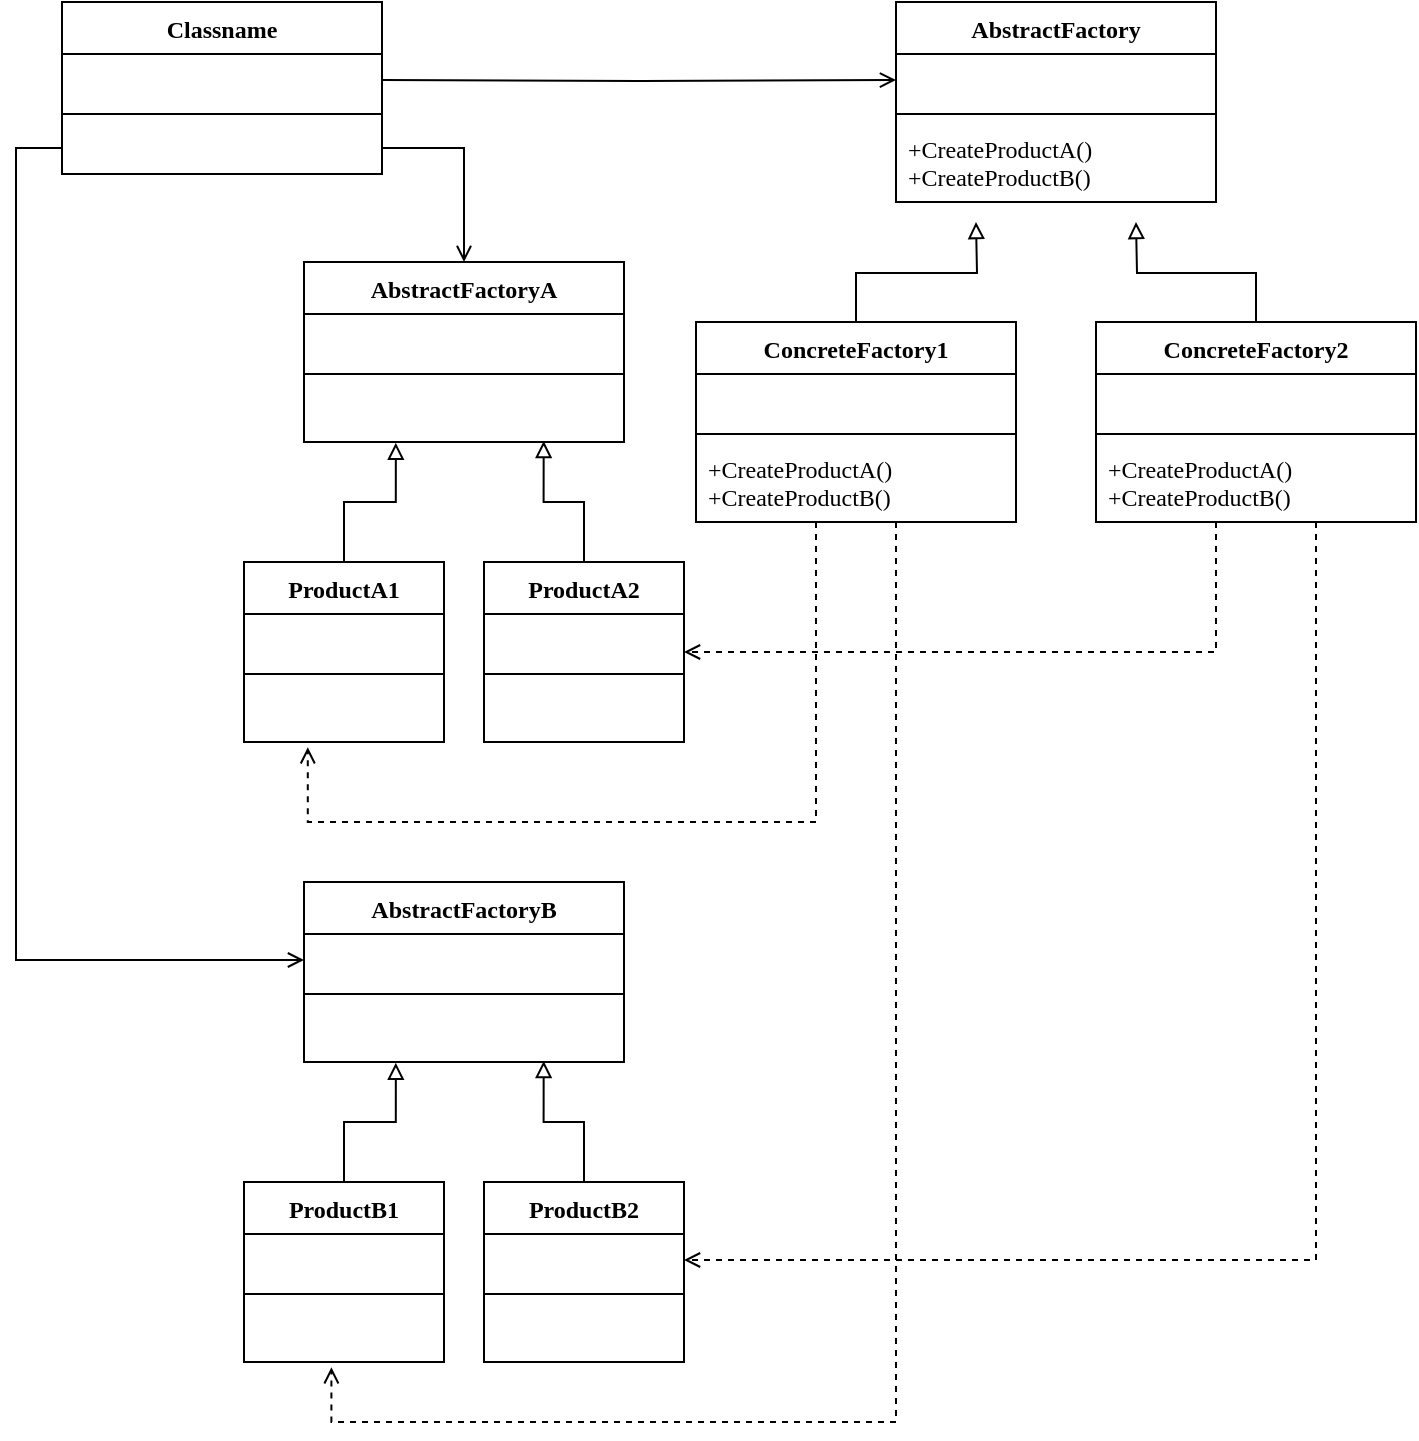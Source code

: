 <mxfile version="16.5.1" type="device"><diagram id="C5RBs43oDa-KdzZeNtuy" name="Page-1"><mxGraphModel dx="495" dy="811" grid="1" gridSize="10" guides="1" tooltips="1" connect="1" arrows="1" fold="1" page="1" pageScale="1" pageWidth="827" pageHeight="1169" math="0" shadow="0"><root><mxCell id="WIyWlLk6GJQsqaUBKTNV-0"/><mxCell id="WIyWlLk6GJQsqaUBKTNV-1" parent="WIyWlLk6GJQsqaUBKTNV-0"/><mxCell id="Mtmfk03SyUQb4BhBK3cF-49" value="AbstractFactory" style="swimlane;fontStyle=1;align=center;verticalAlign=top;childLayout=stackLayout;horizontal=1;startSize=26;horizontalStack=0;resizeParent=1;resizeParentMax=0;resizeLast=0;collapsible=1;marginBottom=0;fontFamily=Lucida Console;fontSize=12;" parent="WIyWlLk6GJQsqaUBKTNV-1" vertex="1"><mxGeometry x="520" y="220" width="160" height="100" as="geometry"/></mxCell><mxCell id="Mtmfk03SyUQb4BhBK3cF-50" value=" " style="text;strokeColor=none;fillColor=none;align=left;verticalAlign=top;spacingLeft=4;spacingRight=4;overflow=hidden;rotatable=0;points=[[0,0.5],[1,0.5]];portConstraint=eastwest;fontFamily=Lucida Console;fontSize=12;" parent="Mtmfk03SyUQb4BhBK3cF-49" vertex="1"><mxGeometry y="26" width="160" height="26" as="geometry"/></mxCell><mxCell id="Mtmfk03SyUQb4BhBK3cF-51" value="" style="line;strokeWidth=1;fillColor=none;align=left;verticalAlign=middle;spacingTop=-1;spacingLeft=3;spacingRight=3;rotatable=0;labelPosition=right;points=[];portConstraint=eastwest;fontFamily=Lucida Console;fontSize=12;" parent="Mtmfk03SyUQb4BhBK3cF-49" vertex="1"><mxGeometry y="52" width="160" height="8" as="geometry"/></mxCell><mxCell id="Mtmfk03SyUQb4BhBK3cF-52" value="+CreateProductA()&#10;+CreateProductB()" style="text;strokeColor=none;fillColor=none;align=left;verticalAlign=top;spacingLeft=4;spacingRight=4;overflow=hidden;rotatable=0;points=[[0,0.5],[1,0.5]];portConstraint=eastwest;fontFamily=Lucida Console;fontSize=12;" parent="Mtmfk03SyUQb4BhBK3cF-49" vertex="1"><mxGeometry y="60" width="160" height="40" as="geometry"/></mxCell><mxCell id="KM2LtFY2ET7f4TOrhWX6-20" style="edgeStyle=orthogonalEdgeStyle;rounded=0;orthogonalLoop=1;jettySize=auto;html=1;fontFamily=Lucida Console;fontSize=12;startArrow=none;startFill=0;endArrow=block;endFill=0;strokeWidth=1;" edge="1" parent="WIyWlLk6GJQsqaUBKTNV-1" source="Mtmfk03SyUQb4BhBK3cF-77"><mxGeometry relative="1" as="geometry"><mxPoint x="560" y="330.0" as="targetPoint"/></mxGeometry></mxCell><mxCell id="KM2LtFY2ET7f4TOrhWX6-58" style="edgeStyle=orthogonalEdgeStyle;rounded=0;orthogonalLoop=1;jettySize=auto;html=1;entryX=0.319;entryY=1.088;entryDx=0;entryDy=0;entryPerimeter=0;fontFamily=Lucida Console;fontSize=12;startArrow=none;startFill=0;endArrow=open;endFill=0;strokeWidth=1;dashed=1;" edge="1" parent="WIyWlLk6GJQsqaUBKTNV-1" source="Mtmfk03SyUQb4BhBK3cF-77" target="KM2LtFY2ET7f4TOrhWX6-30"><mxGeometry relative="1" as="geometry"><Array as="points"><mxPoint x="480" y="630"/><mxPoint x="226" y="630"/></Array></mxGeometry></mxCell><mxCell id="KM2LtFY2ET7f4TOrhWX6-59" style="edgeStyle=orthogonalEdgeStyle;rounded=0;orthogonalLoop=1;jettySize=auto;html=1;entryX=0.437;entryY=1.088;entryDx=0;entryDy=0;entryPerimeter=0;dashed=1;fontFamily=Lucida Console;fontSize=12;startArrow=none;startFill=0;endArrow=open;endFill=0;strokeWidth=1;" edge="1" parent="WIyWlLk6GJQsqaUBKTNV-1" source="Mtmfk03SyUQb4BhBK3cF-77" target="KM2LtFY2ET7f4TOrhWX6-50"><mxGeometry relative="1" as="geometry"><Array as="points"><mxPoint x="520" y="930"/><mxPoint x="238" y="930"/></Array></mxGeometry></mxCell><mxCell id="Mtmfk03SyUQb4BhBK3cF-77" value="ConcreteFactory1" style="swimlane;fontStyle=1;align=center;verticalAlign=top;childLayout=stackLayout;horizontal=1;startSize=26;horizontalStack=0;resizeParent=1;resizeParentMax=0;resizeLast=0;collapsible=1;marginBottom=0;fontFamily=Lucida Console;fontSize=12;" parent="WIyWlLk6GJQsqaUBKTNV-1" vertex="1"><mxGeometry x="420" y="380" width="160" height="100" as="geometry"/></mxCell><mxCell id="Mtmfk03SyUQb4BhBK3cF-78" value=" " style="text;strokeColor=none;fillColor=none;align=left;verticalAlign=top;spacingLeft=4;spacingRight=4;overflow=hidden;rotatable=0;points=[[0,0.5],[1,0.5]];portConstraint=eastwest;fontFamily=Lucida Console;fontSize=12;" parent="Mtmfk03SyUQb4BhBK3cF-77" vertex="1"><mxGeometry y="26" width="160" height="26" as="geometry"/></mxCell><mxCell id="Mtmfk03SyUQb4BhBK3cF-79" value="" style="line;strokeWidth=1;fillColor=none;align=left;verticalAlign=middle;spacingTop=-1;spacingLeft=3;spacingRight=3;rotatable=0;labelPosition=right;points=[];portConstraint=eastwest;fontFamily=Lucida Console;fontSize=12;" parent="Mtmfk03SyUQb4BhBK3cF-77" vertex="1"><mxGeometry y="52" width="160" height="8" as="geometry"/></mxCell><mxCell id="Mtmfk03SyUQb4BhBK3cF-80" value="+CreateProductA()&#10;+CreateProductB()" style="text;strokeColor=none;fillColor=none;align=left;verticalAlign=top;spacingLeft=4;spacingRight=4;overflow=hidden;rotatable=0;points=[[0,0.5],[1,0.5]];portConstraint=eastwest;fontFamily=Lucida Console;fontSize=12;" parent="Mtmfk03SyUQb4BhBK3cF-77" vertex="1"><mxGeometry y="60" width="160" height="40" as="geometry"/></mxCell><mxCell id="KM2LtFY2ET7f4TOrhWX6-6" style="edgeStyle=orthogonalEdgeStyle;rounded=0;orthogonalLoop=1;jettySize=auto;html=1;entryX=0;entryY=0.5;entryDx=0;entryDy=0;fontFamily=Lucida Console;fontSize=12;startArrow=none;startFill=0;endArrow=open;endFill=0;strokeWidth=1;" edge="1" parent="WIyWlLk6GJQsqaUBKTNV-1" target="Mtmfk03SyUQb4BhBK3cF-50"><mxGeometry relative="1" as="geometry"><mxPoint x="263" y="259" as="sourcePoint"/></mxGeometry></mxCell><mxCell id="KM2LtFY2ET7f4TOrhWX6-12" value="Classname" style="swimlane;fontStyle=1;align=center;verticalAlign=top;childLayout=stackLayout;horizontal=1;startSize=26;horizontalStack=0;resizeParent=1;resizeParentMax=0;resizeLast=0;collapsible=1;marginBottom=0;fontFamily=Lucida Console;fontSize=12;" vertex="1" parent="WIyWlLk6GJQsqaUBKTNV-1"><mxGeometry x="103" y="220" width="160" height="86" as="geometry"/></mxCell><mxCell id="KM2LtFY2ET7f4TOrhWX6-13" value=" " style="text;strokeColor=none;fillColor=none;align=left;verticalAlign=top;spacingLeft=4;spacingRight=4;overflow=hidden;rotatable=0;points=[[0,0.5],[1,0.5]];portConstraint=eastwest;fontFamily=Lucida Console;fontSize=12;" vertex="1" parent="KM2LtFY2ET7f4TOrhWX6-12"><mxGeometry y="26" width="160" height="26" as="geometry"/></mxCell><mxCell id="KM2LtFY2ET7f4TOrhWX6-14" value="" style="line;strokeWidth=1;fillColor=none;align=left;verticalAlign=middle;spacingTop=-1;spacingLeft=3;spacingRight=3;rotatable=0;labelPosition=right;points=[];portConstraint=eastwest;fontFamily=Lucida Console;fontSize=12;" vertex="1" parent="KM2LtFY2ET7f4TOrhWX6-12"><mxGeometry y="52" width="160" height="8" as="geometry"/></mxCell><mxCell id="KM2LtFY2ET7f4TOrhWX6-15" value=" " style="text;strokeColor=none;fillColor=none;align=left;verticalAlign=top;spacingLeft=4;spacingRight=4;overflow=hidden;rotatable=0;points=[[0,0.5],[1,0.5]];portConstraint=eastwest;fontFamily=Lucida Console;fontSize=12;" vertex="1" parent="KM2LtFY2ET7f4TOrhWX6-12"><mxGeometry y="60" width="160" height="26" as="geometry"/></mxCell><mxCell id="KM2LtFY2ET7f4TOrhWX6-21" style="edgeStyle=orthogonalEdgeStyle;rounded=0;orthogonalLoop=1;jettySize=auto;html=1;fontFamily=Lucida Console;fontSize=12;startArrow=none;startFill=0;endArrow=block;endFill=0;strokeWidth=1;" edge="1" parent="WIyWlLk6GJQsqaUBKTNV-1" source="KM2LtFY2ET7f4TOrhWX6-16"><mxGeometry relative="1" as="geometry"><mxPoint x="640" y="330.0" as="targetPoint"/></mxGeometry></mxCell><mxCell id="KM2LtFY2ET7f4TOrhWX6-60" style="edgeStyle=orthogonalEdgeStyle;rounded=0;orthogonalLoop=1;jettySize=auto;html=1;entryX=1;entryY=0.5;entryDx=0;entryDy=0;dashed=1;fontFamily=Lucida Console;fontSize=12;startArrow=none;startFill=0;endArrow=open;endFill=0;strokeWidth=1;" edge="1" parent="WIyWlLk6GJQsqaUBKTNV-1" source="KM2LtFY2ET7f4TOrhWX6-16" target="KM2LtFY2ET7f4TOrhWX6-37"><mxGeometry relative="1" as="geometry"><Array as="points"><mxPoint x="680" y="545"/></Array></mxGeometry></mxCell><mxCell id="KM2LtFY2ET7f4TOrhWX6-61" style="edgeStyle=orthogonalEdgeStyle;rounded=0;orthogonalLoop=1;jettySize=auto;html=1;entryX=1;entryY=0.5;entryDx=0;entryDy=0;dashed=1;fontFamily=Lucida Console;fontSize=12;startArrow=none;startFill=0;endArrow=open;endFill=0;strokeWidth=1;" edge="1" parent="WIyWlLk6GJQsqaUBKTNV-1" source="KM2LtFY2ET7f4TOrhWX6-16" target="KM2LtFY2ET7f4TOrhWX6-53"><mxGeometry relative="1" as="geometry"><Array as="points"><mxPoint x="730" y="849"/></Array></mxGeometry></mxCell><mxCell id="KM2LtFY2ET7f4TOrhWX6-16" value="ConcreteFactory2" style="swimlane;fontStyle=1;align=center;verticalAlign=top;childLayout=stackLayout;horizontal=1;startSize=26;horizontalStack=0;resizeParent=1;resizeParentMax=0;resizeLast=0;collapsible=1;marginBottom=0;fontFamily=Lucida Console;fontSize=12;" vertex="1" parent="WIyWlLk6GJQsqaUBKTNV-1"><mxGeometry x="620" y="380" width="160" height="100" as="geometry"/></mxCell><mxCell id="KM2LtFY2ET7f4TOrhWX6-17" value=" " style="text;strokeColor=none;fillColor=none;align=left;verticalAlign=top;spacingLeft=4;spacingRight=4;overflow=hidden;rotatable=0;points=[[0,0.5],[1,0.5]];portConstraint=eastwest;fontFamily=Lucida Console;fontSize=12;" vertex="1" parent="KM2LtFY2ET7f4TOrhWX6-16"><mxGeometry y="26" width="160" height="26" as="geometry"/></mxCell><mxCell id="KM2LtFY2ET7f4TOrhWX6-18" value="" style="line;strokeWidth=1;fillColor=none;align=left;verticalAlign=middle;spacingTop=-1;spacingLeft=3;spacingRight=3;rotatable=0;labelPosition=right;points=[];portConstraint=eastwest;fontFamily=Lucida Console;fontSize=12;" vertex="1" parent="KM2LtFY2ET7f4TOrhWX6-16"><mxGeometry y="52" width="160" height="8" as="geometry"/></mxCell><mxCell id="KM2LtFY2ET7f4TOrhWX6-19" value="+CreateProductA()&#10;+CreateProductB()" style="text;strokeColor=none;fillColor=none;align=left;verticalAlign=top;spacingLeft=4;spacingRight=4;overflow=hidden;rotatable=0;points=[[0,0.5],[1,0.5]];portConstraint=eastwest;fontFamily=Lucida Console;fontSize=12;" vertex="1" parent="KM2LtFY2ET7f4TOrhWX6-16"><mxGeometry y="60" width="160" height="40" as="geometry"/></mxCell><mxCell id="KM2LtFY2ET7f4TOrhWX6-22" value="AbstractFactoryA" style="swimlane;fontStyle=1;align=center;verticalAlign=top;childLayout=stackLayout;horizontal=1;startSize=26;horizontalStack=0;resizeParent=1;resizeParentMax=0;resizeLast=0;collapsible=1;marginBottom=0;fontFamily=Lucida Console;fontSize=12;" vertex="1" parent="WIyWlLk6GJQsqaUBKTNV-1"><mxGeometry x="224" y="350" width="160" height="90" as="geometry"/></mxCell><mxCell id="KM2LtFY2ET7f4TOrhWX6-23" value=" " style="text;strokeColor=none;fillColor=none;align=left;verticalAlign=top;spacingLeft=4;spacingRight=4;overflow=hidden;rotatable=0;points=[[0,0.5],[1,0.5]];portConstraint=eastwest;fontFamily=Lucida Console;fontSize=12;" vertex="1" parent="KM2LtFY2ET7f4TOrhWX6-22"><mxGeometry y="26" width="160" height="26" as="geometry"/></mxCell><mxCell id="KM2LtFY2ET7f4TOrhWX6-24" value="" style="line;strokeWidth=1;fillColor=none;align=left;verticalAlign=middle;spacingTop=-1;spacingLeft=3;spacingRight=3;rotatable=0;labelPosition=right;points=[];portConstraint=eastwest;fontFamily=Lucida Console;fontSize=12;" vertex="1" parent="KM2LtFY2ET7f4TOrhWX6-22"><mxGeometry y="52" width="160" height="8" as="geometry"/></mxCell><mxCell id="KM2LtFY2ET7f4TOrhWX6-25" value=" " style="text;strokeColor=none;fillColor=none;align=left;verticalAlign=top;spacingLeft=4;spacingRight=4;overflow=hidden;rotatable=0;points=[[0,0.5],[1,0.5]];portConstraint=eastwest;fontFamily=Lucida Console;fontSize=12;" vertex="1" parent="KM2LtFY2ET7f4TOrhWX6-22"><mxGeometry y="60" width="160" height="30" as="geometry"/></mxCell><mxCell id="KM2LtFY2ET7f4TOrhWX6-36" style="edgeStyle=orthogonalEdgeStyle;rounded=0;orthogonalLoop=1;jettySize=auto;html=1;entryX=0.287;entryY=1.014;entryDx=0;entryDy=0;entryPerimeter=0;fontFamily=Lucida Console;fontSize=12;startArrow=none;startFill=0;endArrow=block;endFill=0;strokeWidth=1;" edge="1" parent="WIyWlLk6GJQsqaUBKTNV-1" source="KM2LtFY2ET7f4TOrhWX6-27" target="KM2LtFY2ET7f4TOrhWX6-25"><mxGeometry relative="1" as="geometry"/></mxCell><mxCell id="KM2LtFY2ET7f4TOrhWX6-27" value="ProductA1" style="swimlane;fontStyle=1;align=center;verticalAlign=top;childLayout=stackLayout;horizontal=1;startSize=26;horizontalStack=0;resizeParent=1;resizeParentMax=0;resizeLast=0;collapsible=1;marginBottom=0;fontFamily=Lucida Console;fontSize=12;" vertex="1" parent="WIyWlLk6GJQsqaUBKTNV-1"><mxGeometry x="194" y="500" width="100" height="90" as="geometry"/></mxCell><mxCell id="KM2LtFY2ET7f4TOrhWX6-28" value=" " style="text;strokeColor=none;fillColor=none;align=left;verticalAlign=top;spacingLeft=4;spacingRight=4;overflow=hidden;rotatable=0;points=[[0,0.5],[1,0.5]];portConstraint=eastwest;fontFamily=Lucida Console;fontSize=12;" vertex="1" parent="KM2LtFY2ET7f4TOrhWX6-27"><mxGeometry y="26" width="100" height="26" as="geometry"/></mxCell><mxCell id="KM2LtFY2ET7f4TOrhWX6-29" value="" style="line;strokeWidth=1;fillColor=none;align=left;verticalAlign=middle;spacingTop=-1;spacingLeft=3;spacingRight=3;rotatable=0;labelPosition=right;points=[];portConstraint=eastwest;fontFamily=Lucida Console;fontSize=12;" vertex="1" parent="KM2LtFY2ET7f4TOrhWX6-27"><mxGeometry y="52" width="100" height="8" as="geometry"/></mxCell><mxCell id="KM2LtFY2ET7f4TOrhWX6-30" value=" " style="text;strokeColor=none;fillColor=none;align=left;verticalAlign=top;spacingLeft=4;spacingRight=4;overflow=hidden;rotatable=0;points=[[0,0.5],[1,0.5]];portConstraint=eastwest;fontFamily=Lucida Console;fontSize=12;" vertex="1" parent="KM2LtFY2ET7f4TOrhWX6-27"><mxGeometry y="60" width="100" height="30" as="geometry"/></mxCell><mxCell id="KM2LtFY2ET7f4TOrhWX6-41" style="edgeStyle=orthogonalEdgeStyle;rounded=0;orthogonalLoop=1;jettySize=auto;html=1;fontFamily=Lucida Console;fontSize=12;startArrow=none;startFill=0;endArrow=block;endFill=0;strokeWidth=1;entryX=0.749;entryY=0.983;entryDx=0;entryDy=0;entryPerimeter=0;" edge="1" parent="WIyWlLk6GJQsqaUBKTNV-1" source="KM2LtFY2ET7f4TOrhWX6-37" target="KM2LtFY2ET7f4TOrhWX6-25"><mxGeometry relative="1" as="geometry"><mxPoint x="344" y="450.0" as="targetPoint"/></mxGeometry></mxCell><mxCell id="KM2LtFY2ET7f4TOrhWX6-37" value="ProductA2" style="swimlane;fontStyle=1;align=center;verticalAlign=top;childLayout=stackLayout;horizontal=1;startSize=26;horizontalStack=0;resizeParent=1;resizeParentMax=0;resizeLast=0;collapsible=1;marginBottom=0;fontFamily=Lucida Console;fontSize=12;" vertex="1" parent="WIyWlLk6GJQsqaUBKTNV-1"><mxGeometry x="314" y="500" width="100" height="90" as="geometry"/></mxCell><mxCell id="KM2LtFY2ET7f4TOrhWX6-38" value=" " style="text;strokeColor=none;fillColor=none;align=left;verticalAlign=top;spacingLeft=4;spacingRight=4;overflow=hidden;rotatable=0;points=[[0,0.5],[1,0.5]];portConstraint=eastwest;fontFamily=Lucida Console;fontSize=12;" vertex="1" parent="KM2LtFY2ET7f4TOrhWX6-37"><mxGeometry y="26" width="100" height="26" as="geometry"/></mxCell><mxCell id="KM2LtFY2ET7f4TOrhWX6-39" value="" style="line;strokeWidth=1;fillColor=none;align=left;verticalAlign=middle;spacingTop=-1;spacingLeft=3;spacingRight=3;rotatable=0;labelPosition=right;points=[];portConstraint=eastwest;fontFamily=Lucida Console;fontSize=12;" vertex="1" parent="KM2LtFY2ET7f4TOrhWX6-37"><mxGeometry y="52" width="100" height="8" as="geometry"/></mxCell><mxCell id="KM2LtFY2ET7f4TOrhWX6-40" value=" " style="text;strokeColor=none;fillColor=none;align=left;verticalAlign=top;spacingLeft=4;spacingRight=4;overflow=hidden;rotatable=0;points=[[0,0.5],[1,0.5]];portConstraint=eastwest;fontFamily=Lucida Console;fontSize=12;" vertex="1" parent="KM2LtFY2ET7f4TOrhWX6-37"><mxGeometry y="60" width="100" height="30" as="geometry"/></mxCell><mxCell id="KM2LtFY2ET7f4TOrhWX6-42" value="AbstractFactoryB" style="swimlane;fontStyle=1;align=center;verticalAlign=top;childLayout=stackLayout;horizontal=1;startSize=26;horizontalStack=0;resizeParent=1;resizeParentMax=0;resizeLast=0;collapsible=1;marginBottom=0;fontFamily=Lucida Console;fontSize=12;" vertex="1" parent="WIyWlLk6GJQsqaUBKTNV-1"><mxGeometry x="224" y="660" width="160" height="90" as="geometry"/></mxCell><mxCell id="KM2LtFY2ET7f4TOrhWX6-43" value=" " style="text;strokeColor=none;fillColor=none;align=left;verticalAlign=top;spacingLeft=4;spacingRight=4;overflow=hidden;rotatable=0;points=[[0,0.5],[1,0.5]];portConstraint=eastwest;fontFamily=Lucida Console;fontSize=12;" vertex="1" parent="KM2LtFY2ET7f4TOrhWX6-42"><mxGeometry y="26" width="160" height="26" as="geometry"/></mxCell><mxCell id="KM2LtFY2ET7f4TOrhWX6-44" value="" style="line;strokeWidth=1;fillColor=none;align=left;verticalAlign=middle;spacingTop=-1;spacingLeft=3;spacingRight=3;rotatable=0;labelPosition=right;points=[];portConstraint=eastwest;fontFamily=Lucida Console;fontSize=12;" vertex="1" parent="KM2LtFY2ET7f4TOrhWX6-42"><mxGeometry y="52" width="160" height="8" as="geometry"/></mxCell><mxCell id="KM2LtFY2ET7f4TOrhWX6-45" value=" " style="text;strokeColor=none;fillColor=none;align=left;verticalAlign=top;spacingLeft=4;spacingRight=4;overflow=hidden;rotatable=0;points=[[0,0.5],[1,0.5]];portConstraint=eastwest;fontFamily=Lucida Console;fontSize=12;" vertex="1" parent="KM2LtFY2ET7f4TOrhWX6-42"><mxGeometry y="60" width="160" height="30" as="geometry"/></mxCell><mxCell id="KM2LtFY2ET7f4TOrhWX6-46" style="edgeStyle=orthogonalEdgeStyle;rounded=0;orthogonalLoop=1;jettySize=auto;html=1;entryX=0.287;entryY=1.014;entryDx=0;entryDy=0;entryPerimeter=0;fontFamily=Lucida Console;fontSize=12;startArrow=none;startFill=0;endArrow=block;endFill=0;strokeWidth=1;" edge="1" parent="WIyWlLk6GJQsqaUBKTNV-1" source="KM2LtFY2ET7f4TOrhWX6-47" target="KM2LtFY2ET7f4TOrhWX6-45"><mxGeometry relative="1" as="geometry"/></mxCell><mxCell id="KM2LtFY2ET7f4TOrhWX6-47" value="ProductB1" style="swimlane;fontStyle=1;align=center;verticalAlign=top;childLayout=stackLayout;horizontal=1;startSize=26;horizontalStack=0;resizeParent=1;resizeParentMax=0;resizeLast=0;collapsible=1;marginBottom=0;fontFamily=Lucida Console;fontSize=12;" vertex="1" parent="WIyWlLk6GJQsqaUBKTNV-1"><mxGeometry x="194" y="810" width="100" height="90" as="geometry"/></mxCell><mxCell id="KM2LtFY2ET7f4TOrhWX6-48" value=" " style="text;strokeColor=none;fillColor=none;align=left;verticalAlign=top;spacingLeft=4;spacingRight=4;overflow=hidden;rotatable=0;points=[[0,0.5],[1,0.5]];portConstraint=eastwest;fontFamily=Lucida Console;fontSize=12;" vertex="1" parent="KM2LtFY2ET7f4TOrhWX6-47"><mxGeometry y="26" width="100" height="26" as="geometry"/></mxCell><mxCell id="KM2LtFY2ET7f4TOrhWX6-49" value="" style="line;strokeWidth=1;fillColor=none;align=left;verticalAlign=middle;spacingTop=-1;spacingLeft=3;spacingRight=3;rotatable=0;labelPosition=right;points=[];portConstraint=eastwest;fontFamily=Lucida Console;fontSize=12;" vertex="1" parent="KM2LtFY2ET7f4TOrhWX6-47"><mxGeometry y="52" width="100" height="8" as="geometry"/></mxCell><mxCell id="KM2LtFY2ET7f4TOrhWX6-50" value=" " style="text;strokeColor=none;fillColor=none;align=left;verticalAlign=top;spacingLeft=4;spacingRight=4;overflow=hidden;rotatable=0;points=[[0,0.5],[1,0.5]];portConstraint=eastwest;fontFamily=Lucida Console;fontSize=12;" vertex="1" parent="KM2LtFY2ET7f4TOrhWX6-47"><mxGeometry y="60" width="100" height="30" as="geometry"/></mxCell><mxCell id="KM2LtFY2ET7f4TOrhWX6-51" style="edgeStyle=orthogonalEdgeStyle;rounded=0;orthogonalLoop=1;jettySize=auto;html=1;fontFamily=Lucida Console;fontSize=12;startArrow=none;startFill=0;endArrow=block;endFill=0;strokeWidth=1;entryX=0.749;entryY=0.983;entryDx=0;entryDy=0;entryPerimeter=0;" edge="1" parent="WIyWlLk6GJQsqaUBKTNV-1" source="KM2LtFY2ET7f4TOrhWX6-52" target="KM2LtFY2ET7f4TOrhWX6-45"><mxGeometry relative="1" as="geometry"><mxPoint x="344" y="760.0" as="targetPoint"/></mxGeometry></mxCell><mxCell id="KM2LtFY2ET7f4TOrhWX6-52" value="ProductB2" style="swimlane;fontStyle=1;align=center;verticalAlign=top;childLayout=stackLayout;horizontal=1;startSize=26;horizontalStack=0;resizeParent=1;resizeParentMax=0;resizeLast=0;collapsible=1;marginBottom=0;fontFamily=Lucida Console;fontSize=12;" vertex="1" parent="WIyWlLk6GJQsqaUBKTNV-1"><mxGeometry x="314" y="810" width="100" height="90" as="geometry"/></mxCell><mxCell id="KM2LtFY2ET7f4TOrhWX6-53" value=" " style="text;strokeColor=none;fillColor=none;align=left;verticalAlign=top;spacingLeft=4;spacingRight=4;overflow=hidden;rotatable=0;points=[[0,0.5],[1,0.5]];portConstraint=eastwest;fontFamily=Lucida Console;fontSize=12;" vertex="1" parent="KM2LtFY2ET7f4TOrhWX6-52"><mxGeometry y="26" width="100" height="26" as="geometry"/></mxCell><mxCell id="KM2LtFY2ET7f4TOrhWX6-54" value="" style="line;strokeWidth=1;fillColor=none;align=left;verticalAlign=middle;spacingTop=-1;spacingLeft=3;spacingRight=3;rotatable=0;labelPosition=right;points=[];portConstraint=eastwest;fontFamily=Lucida Console;fontSize=12;" vertex="1" parent="KM2LtFY2ET7f4TOrhWX6-52"><mxGeometry y="52" width="100" height="8" as="geometry"/></mxCell><mxCell id="KM2LtFY2ET7f4TOrhWX6-55" value=" " style="text;strokeColor=none;fillColor=none;align=left;verticalAlign=top;spacingLeft=4;spacingRight=4;overflow=hidden;rotatable=0;points=[[0,0.5],[1,0.5]];portConstraint=eastwest;fontFamily=Lucida Console;fontSize=12;" vertex="1" parent="KM2LtFY2ET7f4TOrhWX6-52"><mxGeometry y="60" width="100" height="30" as="geometry"/></mxCell><mxCell id="KM2LtFY2ET7f4TOrhWX6-56" style="edgeStyle=orthogonalEdgeStyle;rounded=0;orthogonalLoop=1;jettySize=auto;html=1;entryX=0.5;entryY=0;entryDx=0;entryDy=0;fontFamily=Lucida Console;fontSize=12;startArrow=none;startFill=0;endArrow=open;endFill=0;strokeWidth=1;" edge="1" parent="WIyWlLk6GJQsqaUBKTNV-1" source="KM2LtFY2ET7f4TOrhWX6-15" target="KM2LtFY2ET7f4TOrhWX6-22"><mxGeometry relative="1" as="geometry"/></mxCell><mxCell id="KM2LtFY2ET7f4TOrhWX6-57" style="edgeStyle=orthogonalEdgeStyle;rounded=0;orthogonalLoop=1;jettySize=auto;html=1;entryX=0;entryY=0.5;entryDx=0;entryDy=0;fontFamily=Lucida Console;fontSize=12;startArrow=none;startFill=0;endArrow=open;endFill=0;strokeWidth=1;" edge="1" parent="WIyWlLk6GJQsqaUBKTNV-1" source="KM2LtFY2ET7f4TOrhWX6-15" target="KM2LtFY2ET7f4TOrhWX6-43"><mxGeometry relative="1" as="geometry"><Array as="points"><mxPoint x="80" y="293"/><mxPoint x="80" y="699"/></Array></mxGeometry></mxCell></root></mxGraphModel></diagram></mxfile>